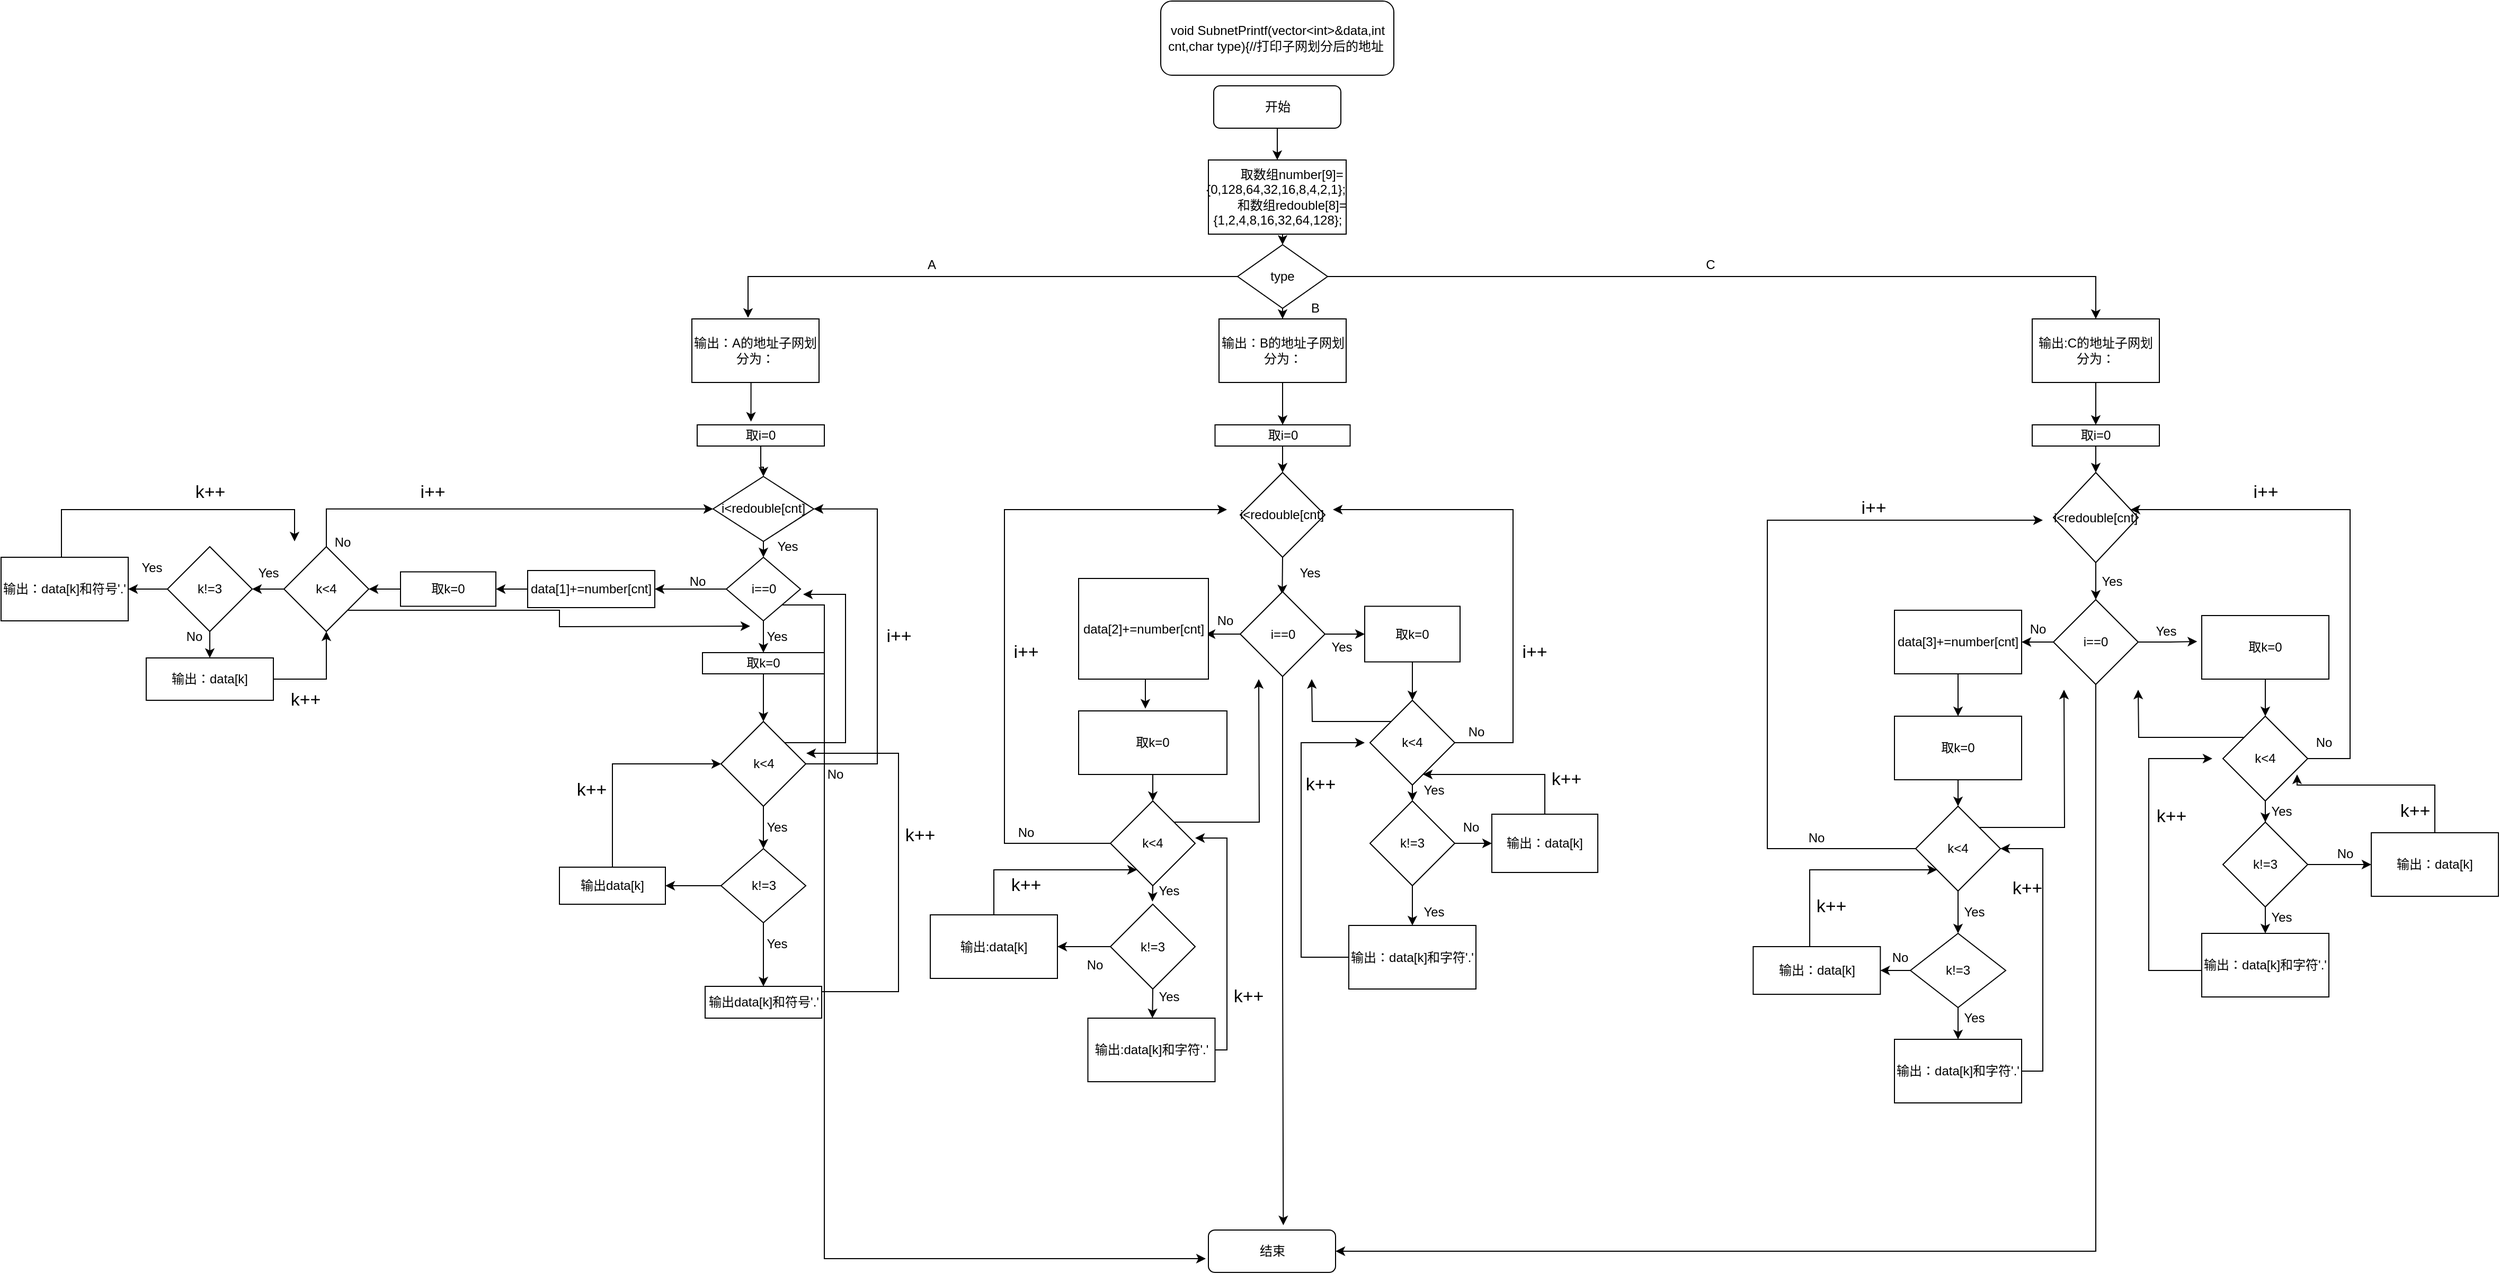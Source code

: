 <mxfile version="12.6.5" type="device"><diagram id="C5RBs43oDa-KdzZeNtuy" name="Page-1"><mxGraphModel dx="3387" dy="1480" grid="1" gridSize="10" guides="1" tooltips="1" connect="1" arrows="1" fold="1" page="1" pageScale="1" pageWidth="827" pageHeight="1169" math="0" shadow="0"><root><mxCell id="WIyWlLk6GJQsqaUBKTNV-0"/><mxCell id="WIyWlLk6GJQsqaUBKTNV-1" parent="WIyWlLk6GJQsqaUBKTNV-0"/><mxCell id="0ZbNwFwRrrxyOlRnNTcG-1" style="edgeStyle=orthogonalEdgeStyle;rounded=0;orthogonalLoop=1;jettySize=auto;html=1;exitX=0.5;exitY=1;exitDx=0;exitDy=0;" edge="1" parent="WIyWlLk6GJQsqaUBKTNV-1" source="WIyWlLk6GJQsqaUBKTNV-3" target="0ZbNwFwRrrxyOlRnNTcG-2"><mxGeometry relative="1" as="geometry"><mxPoint x="220" y="140" as="targetPoint"/></mxGeometry></mxCell><mxCell id="WIyWlLk6GJQsqaUBKTNV-3" value="开始" style="rounded=1;whiteSpace=wrap;html=1;fontSize=12;glass=0;strokeWidth=1;shadow=0;" parent="WIyWlLk6GJQsqaUBKTNV-1" vertex="1"><mxGeometry x="317.5" y="80" width="120" height="40" as="geometry"/></mxCell><mxCell id="WIyWlLk6GJQsqaUBKTNV-11" value="结束" style="rounded=1;whiteSpace=wrap;html=1;fontSize=12;glass=0;strokeWidth=1;shadow=0;" parent="WIyWlLk6GJQsqaUBKTNV-1" vertex="1"><mxGeometry x="312.5" y="1160" width="120" height="40" as="geometry"/></mxCell><mxCell id="0ZbNwFwRrrxyOlRnNTcG-0" value="void SubnetPrintf(vector&amp;lt;int&amp;gt;&amp;amp;data,int cnt,char type){//打印子网划分后的地址&amp;nbsp;" style="rounded=1;whiteSpace=wrap;html=1;" vertex="1" parent="WIyWlLk6GJQsqaUBKTNV-1"><mxGeometry x="267.5" width="220" height="70" as="geometry"/></mxCell><mxCell id="0ZbNwFwRrrxyOlRnNTcG-69" style="edgeStyle=orthogonalEdgeStyle;rounded=0;orthogonalLoop=1;jettySize=auto;html=1;exitX=0.5;exitY=1;exitDx=0;exitDy=0;entryX=0.5;entryY=0;entryDx=0;entryDy=0;fontSize=12;" edge="1" parent="WIyWlLk6GJQsqaUBKTNV-1" source="0ZbNwFwRrrxyOlRnNTcG-2" target="0ZbNwFwRrrxyOlRnNTcG-4"><mxGeometry relative="1" as="geometry"/></mxCell><mxCell id="0ZbNwFwRrrxyOlRnNTcG-2" value="&lt;div&gt;&lt;span style=&quot;white-space: pre&quot;&gt;&#9;&lt;/span&gt;取数组number[9]={0,128,64,32,16,8,4,2,1};&amp;nbsp;&lt;/div&gt;&lt;div&gt;&lt;span style=&quot;white-space: pre&quot;&gt;&#9;&lt;/span&gt;和数组redouble[8]={1,2,4,8,16,32,64,128};&lt;/div&gt;" style="rounded=0;whiteSpace=wrap;html=1;" vertex="1" parent="WIyWlLk6GJQsqaUBKTNV-1"><mxGeometry x="312.5" y="150" width="130" height="70" as="geometry"/></mxCell><mxCell id="0ZbNwFwRrrxyOlRnNTcG-5" style="edgeStyle=orthogonalEdgeStyle;rounded=0;orthogonalLoop=1;jettySize=auto;html=1;" edge="1" parent="WIyWlLk6GJQsqaUBKTNV-1" source="0ZbNwFwRrrxyOlRnNTcG-4"><mxGeometry relative="1" as="geometry"><mxPoint x="-122" y="299" as="targetPoint"/><Array as="points"><mxPoint x="-122" y="260"/></Array></mxGeometry></mxCell><mxCell id="0ZbNwFwRrrxyOlRnNTcG-8" style="edgeStyle=orthogonalEdgeStyle;rounded=0;orthogonalLoop=1;jettySize=auto;html=1;exitX=0.5;exitY=1;exitDx=0;exitDy=0;" edge="1" parent="WIyWlLk6GJQsqaUBKTNV-1" source="0ZbNwFwRrrxyOlRnNTcG-4" target="0ZbNwFwRrrxyOlRnNTcG-9"><mxGeometry relative="1" as="geometry"><mxPoint x="225" y="310" as="targetPoint"/></mxGeometry></mxCell><mxCell id="0ZbNwFwRrrxyOlRnNTcG-10" style="edgeStyle=orthogonalEdgeStyle;rounded=0;orthogonalLoop=1;jettySize=auto;html=1;exitX=1;exitY=0.5;exitDx=0;exitDy=0;" edge="1" parent="WIyWlLk6GJQsqaUBKTNV-1" source="0ZbNwFwRrrxyOlRnNTcG-4" target="0ZbNwFwRrrxyOlRnNTcG-11"><mxGeometry relative="1" as="geometry"><mxPoint x="600" y="260" as="targetPoint"/></mxGeometry></mxCell><mxCell id="0ZbNwFwRrrxyOlRnNTcG-4" value="type" style="rhombus;whiteSpace=wrap;html=1;" vertex="1" parent="WIyWlLk6GJQsqaUBKTNV-1"><mxGeometry x="340" y="230" width="85" height="60" as="geometry"/></mxCell><mxCell id="0ZbNwFwRrrxyOlRnNTcG-64" style="edgeStyle=orthogonalEdgeStyle;rounded=0;orthogonalLoop=1;jettySize=auto;html=1;exitX=0.5;exitY=1;exitDx=0;exitDy=0;entryX=0.423;entryY=-0.153;entryDx=0;entryDy=0;entryPerimeter=0;fontSize=12;" edge="1" parent="WIyWlLk6GJQsqaUBKTNV-1" source="0ZbNwFwRrrxyOlRnNTcG-6" target="0ZbNwFwRrrxyOlRnNTcG-13"><mxGeometry relative="1" as="geometry"/></mxCell><mxCell id="0ZbNwFwRrrxyOlRnNTcG-6" value="输出：A的地址子网划分为：" style="rounded=0;whiteSpace=wrap;html=1;" vertex="1" parent="WIyWlLk6GJQsqaUBKTNV-1"><mxGeometry x="-175" y="300" width="120" height="60" as="geometry"/></mxCell><mxCell id="0ZbNwFwRrrxyOlRnNTcG-7" value="A" style="text;html=1;align=center;verticalAlign=middle;resizable=0;points=[];autosize=1;" vertex="1" parent="WIyWlLk6GJQsqaUBKTNV-1"><mxGeometry x="41" y="239" width="20" height="20" as="geometry"/></mxCell><mxCell id="0ZbNwFwRrrxyOlRnNTcG-72" style="edgeStyle=orthogonalEdgeStyle;rounded=0;orthogonalLoop=1;jettySize=auto;html=1;exitX=0.5;exitY=1;exitDx=0;exitDy=0;fontSize=12;" edge="1" parent="WIyWlLk6GJQsqaUBKTNV-1" source="0ZbNwFwRrrxyOlRnNTcG-9" target="0ZbNwFwRrrxyOlRnNTcG-73"><mxGeometry relative="1" as="geometry"><mxPoint x="382.176" y="390" as="targetPoint"/></mxGeometry></mxCell><mxCell id="0ZbNwFwRrrxyOlRnNTcG-9" value="输出：B的地址子网划分为：" style="rounded=0;whiteSpace=wrap;html=1;" vertex="1" parent="WIyWlLk6GJQsqaUBKTNV-1"><mxGeometry x="322.5" y="300" width="120" height="60" as="geometry"/></mxCell><mxCell id="0ZbNwFwRrrxyOlRnNTcG-131" style="edgeStyle=orthogonalEdgeStyle;rounded=0;orthogonalLoop=1;jettySize=auto;html=1;exitX=0.5;exitY=1;exitDx=0;exitDy=0;fontSize=12;" edge="1" parent="WIyWlLk6GJQsqaUBKTNV-1" source="0ZbNwFwRrrxyOlRnNTcG-11" target="0ZbNwFwRrrxyOlRnNTcG-132"><mxGeometry relative="1" as="geometry"><mxPoint x="1149.667" y="400" as="targetPoint"/></mxGeometry></mxCell><mxCell id="0ZbNwFwRrrxyOlRnNTcG-11" value="输出:C的地址子网划分为：" style="rounded=0;whiteSpace=wrap;html=1;" vertex="1" parent="WIyWlLk6GJQsqaUBKTNV-1"><mxGeometry x="1090" y="300" width="120" height="60" as="geometry"/></mxCell><mxCell id="0ZbNwFwRrrxyOlRnNTcG-14" style="edgeStyle=orthogonalEdgeStyle;rounded=0;orthogonalLoop=1;jettySize=auto;html=1;exitX=0.5;exitY=1;exitDx=0;exitDy=0;" edge="1" parent="WIyWlLk6GJQsqaUBKTNV-1" source="0ZbNwFwRrrxyOlRnNTcG-13" target="0ZbNwFwRrrxyOlRnNTcG-15"><mxGeometry relative="1" as="geometry"><mxPoint x="-60" y="440" as="targetPoint"/></mxGeometry></mxCell><mxCell id="0ZbNwFwRrrxyOlRnNTcG-13" value="取i=0" style="rounded=0;whiteSpace=wrap;html=1;" vertex="1" parent="WIyWlLk6GJQsqaUBKTNV-1"><mxGeometry x="-170" y="400" width="120" height="20" as="geometry"/></mxCell><mxCell id="0ZbNwFwRrrxyOlRnNTcG-61" style="edgeStyle=orthogonalEdgeStyle;rounded=0;orthogonalLoop=1;jettySize=auto;html=1;exitX=0.5;exitY=1;exitDx=0;exitDy=0;entryX=0.5;entryY=0;entryDx=0;entryDy=0;fontSize=12;" edge="1" parent="WIyWlLk6GJQsqaUBKTNV-1" source="0ZbNwFwRrrxyOlRnNTcG-15" target="0ZbNwFwRrrxyOlRnNTcG-17"><mxGeometry relative="1" as="geometry"/></mxCell><mxCell id="0ZbNwFwRrrxyOlRnNTcG-15" value="i&amp;lt;redouble[cnt]" style="rhombus;whiteSpace=wrap;html=1;" vertex="1" parent="WIyWlLk6GJQsqaUBKTNV-1"><mxGeometry x="-155" y="448.75" width="95" height="61.25" as="geometry"/></mxCell><mxCell id="0ZbNwFwRrrxyOlRnNTcG-18" style="edgeStyle=orthogonalEdgeStyle;rounded=0;orthogonalLoop=1;jettySize=auto;html=1;" edge="1" parent="WIyWlLk6GJQsqaUBKTNV-1" source="0ZbNwFwRrrxyOlRnNTcG-17" target="0ZbNwFwRrrxyOlRnNTcG-19"><mxGeometry relative="1" as="geometry"><mxPoint x="-55" y="620" as="targetPoint"/></mxGeometry></mxCell><mxCell id="0ZbNwFwRrrxyOlRnNTcG-43" style="edgeStyle=orthogonalEdgeStyle;rounded=0;orthogonalLoop=1;jettySize=auto;html=1;exitX=0;exitY=0.5;exitDx=0;exitDy=0;entryX=1;entryY=0.5;entryDx=0;entryDy=0;fontSize=12;" edge="1" parent="WIyWlLk6GJQsqaUBKTNV-1" source="0ZbNwFwRrrxyOlRnNTcG-17" target="0ZbNwFwRrrxyOlRnNTcG-41"><mxGeometry relative="1" as="geometry"/></mxCell><mxCell id="0ZbNwFwRrrxyOlRnNTcG-227" style="edgeStyle=orthogonalEdgeStyle;rounded=0;orthogonalLoop=1;jettySize=auto;html=1;exitX=1;exitY=1;exitDx=0;exitDy=0;fontSize=17;" edge="1" parent="WIyWlLk6GJQsqaUBKTNV-1" source="0ZbNwFwRrrxyOlRnNTcG-17"><mxGeometry relative="1" as="geometry"><mxPoint x="310" y="1187" as="targetPoint"/><Array as="points"><mxPoint x="-50" y="570"/></Array></mxGeometry></mxCell><mxCell id="0ZbNwFwRrrxyOlRnNTcG-17" value="i==0" style="rhombus;whiteSpace=wrap;html=1;" vertex="1" parent="WIyWlLk6GJQsqaUBKTNV-1"><mxGeometry x="-142.5" y="525" width="70" height="60" as="geometry"/></mxCell><mxCell id="0ZbNwFwRrrxyOlRnNTcG-22" style="edgeStyle=orthogonalEdgeStyle;rounded=0;orthogonalLoop=1;jettySize=auto;html=1;entryX=0.5;entryY=0;entryDx=0;entryDy=0;" edge="1" parent="WIyWlLk6GJQsqaUBKTNV-1" source="0ZbNwFwRrrxyOlRnNTcG-19" target="0ZbNwFwRrrxyOlRnNTcG-21"><mxGeometry relative="1" as="geometry"/></mxCell><mxCell id="0ZbNwFwRrrxyOlRnNTcG-19" value="取k=0" style="rounded=0;whiteSpace=wrap;html=1;" vertex="1" parent="WIyWlLk6GJQsqaUBKTNV-1"><mxGeometry x="-165" y="615" width="115" height="20" as="geometry"/></mxCell><mxCell id="0ZbNwFwRrrxyOlRnNTcG-23" style="edgeStyle=orthogonalEdgeStyle;rounded=0;orthogonalLoop=1;jettySize=auto;html=1;exitX=0.5;exitY=1;exitDx=0;exitDy=0;" edge="1" parent="WIyWlLk6GJQsqaUBKTNV-1" source="0ZbNwFwRrrxyOlRnNTcG-21" target="0ZbNwFwRrrxyOlRnNTcG-24"><mxGeometry relative="1" as="geometry"><mxPoint x="-60" y="740" as="targetPoint"/></mxGeometry></mxCell><mxCell id="0ZbNwFwRrrxyOlRnNTcG-62" style="edgeStyle=orthogonalEdgeStyle;rounded=0;orthogonalLoop=1;jettySize=auto;html=1;exitX=0;exitY=1;exitDx=0;exitDy=0;fontSize=12;" edge="1" parent="WIyWlLk6GJQsqaUBKTNV-1" source="0ZbNwFwRrrxyOlRnNTcG-21"><mxGeometry relative="1" as="geometry"><mxPoint x="-100" y="730" as="targetPoint"/></mxGeometry></mxCell><mxCell id="0ZbNwFwRrrxyOlRnNTcG-119" style="edgeStyle=orthogonalEdgeStyle;rounded=0;orthogonalLoop=1;jettySize=auto;html=1;fontSize=12;entryX=1;entryY=0.5;entryDx=0;entryDy=0;" edge="1" parent="WIyWlLk6GJQsqaUBKTNV-1" source="0ZbNwFwRrrxyOlRnNTcG-21" target="0ZbNwFwRrrxyOlRnNTcG-15"><mxGeometry relative="1" as="geometry"><mxPoint y="480" as="targetPoint"/><Array as="points"><mxPoint y="720"/><mxPoint y="479"/></Array></mxGeometry></mxCell><mxCell id="0ZbNwFwRrrxyOlRnNTcG-222" style="edgeStyle=orthogonalEdgeStyle;rounded=0;orthogonalLoop=1;jettySize=auto;html=1;exitX=1;exitY=0;exitDx=0;exitDy=0;fontSize=17;" edge="1" parent="WIyWlLk6GJQsqaUBKTNV-1" source="0ZbNwFwRrrxyOlRnNTcG-21"><mxGeometry relative="1" as="geometry"><mxPoint x="-70" y="560" as="targetPoint"/><Array as="points"><mxPoint x="-30" y="700"/><mxPoint x="-30" y="560"/></Array></mxGeometry></mxCell><mxCell id="0ZbNwFwRrrxyOlRnNTcG-21" value="k&amp;lt;4" style="rhombus;whiteSpace=wrap;html=1;" vertex="1" parent="WIyWlLk6GJQsqaUBKTNV-1"><mxGeometry x="-147.5" y="680" width="80" height="80" as="geometry"/></mxCell><mxCell id="0ZbNwFwRrrxyOlRnNTcG-25" style="edgeStyle=orthogonalEdgeStyle;rounded=0;orthogonalLoop=1;jettySize=auto;html=1;" edge="1" parent="WIyWlLk6GJQsqaUBKTNV-1" source="0ZbNwFwRrrxyOlRnNTcG-24" target="0ZbNwFwRrrxyOlRnNTcG-26"><mxGeometry relative="1" as="geometry"><mxPoint x="-60" y="830" as="targetPoint"/></mxGeometry></mxCell><mxCell id="0ZbNwFwRrrxyOlRnNTcG-27" style="edgeStyle=orthogonalEdgeStyle;rounded=0;orthogonalLoop=1;jettySize=auto;html=1;" edge="1" parent="WIyWlLk6GJQsqaUBKTNV-1" source="0ZbNwFwRrrxyOlRnNTcG-24" target="0ZbNwFwRrrxyOlRnNTcG-28"><mxGeometry relative="1" as="geometry"><mxPoint x="-150" y="765" as="targetPoint"/></mxGeometry></mxCell><mxCell id="0ZbNwFwRrrxyOlRnNTcG-24" value="k!=3" style="rhombus;whiteSpace=wrap;html=1;" vertex="1" parent="WIyWlLk6GJQsqaUBKTNV-1"><mxGeometry x="-147.5" y="800" width="80" height="70" as="geometry"/></mxCell><mxCell id="0ZbNwFwRrrxyOlRnNTcG-29" style="edgeStyle=orthogonalEdgeStyle;rounded=0;orthogonalLoop=1;jettySize=auto;html=1;exitX=1;exitY=0.5;exitDx=0;exitDy=0;" edge="1" parent="WIyWlLk6GJQsqaUBKTNV-1" source="0ZbNwFwRrrxyOlRnNTcG-26"><mxGeometry relative="1" as="geometry"><mxPoint x="-67" y="710" as="targetPoint"/><Array as="points"><mxPoint x="-52" y="935"/><mxPoint x="20" y="935"/><mxPoint x="20" y="710"/><mxPoint x="-67" y="710"/></Array></mxGeometry></mxCell><mxCell id="0ZbNwFwRrrxyOlRnNTcG-63" style="edgeStyle=orthogonalEdgeStyle;rounded=0;orthogonalLoop=1;jettySize=auto;html=1;exitX=0.5;exitY=1;exitDx=0;exitDy=0;fontSize=12;" edge="1" parent="WIyWlLk6GJQsqaUBKTNV-1" source="0ZbNwFwRrrxyOlRnNTcG-26"><mxGeometry relative="1" as="geometry"><mxPoint x="-102.529" y="940" as="targetPoint"/></mxGeometry></mxCell><mxCell id="0ZbNwFwRrrxyOlRnNTcG-26" value="输出data[k]和符号'.'" style="rounded=0;whiteSpace=wrap;html=1;" vertex="1" parent="WIyWlLk6GJQsqaUBKTNV-1"><mxGeometry x="-162.5" y="930" width="110" height="30" as="geometry"/></mxCell><mxCell id="0ZbNwFwRrrxyOlRnNTcG-31" style="edgeStyle=orthogonalEdgeStyle;rounded=0;orthogonalLoop=1;jettySize=auto;html=1;exitX=0.5;exitY=0;exitDx=0;exitDy=0;fontSize=17;entryX=0;entryY=0.5;entryDx=0;entryDy=0;" edge="1" parent="WIyWlLk6GJQsqaUBKTNV-1" source="0ZbNwFwRrrxyOlRnNTcG-28" target="0ZbNwFwRrrxyOlRnNTcG-21"><mxGeometry relative="1" as="geometry"><mxPoint x="-180" y="680" as="targetPoint"/></mxGeometry></mxCell><mxCell id="0ZbNwFwRrrxyOlRnNTcG-28" value="输出data[k]" style="rounded=0;whiteSpace=wrap;html=1;" vertex="1" parent="WIyWlLk6GJQsqaUBKTNV-1"><mxGeometry x="-300" y="817.5" width="100" height="35" as="geometry"/></mxCell><mxCell id="0ZbNwFwRrrxyOlRnNTcG-30" value="k++" style="text;html=1;align=center;verticalAlign=bottom;resizable=0;points=[];autosize=1;fontSize=17;" vertex="1" parent="WIyWlLk6GJQsqaUBKTNV-1"><mxGeometry x="20" y="770" width="40" height="30" as="geometry"/></mxCell><mxCell id="0ZbNwFwRrrxyOlRnNTcG-33" value="k++" style="text;html=1;align=center;verticalAlign=middle;resizable=0;points=[];autosize=1;fontSize=17;" vertex="1" parent="WIyWlLk6GJQsqaUBKTNV-1"><mxGeometry x="-290" y="730" width="40" height="30" as="geometry"/></mxCell><mxCell id="0ZbNwFwRrrxyOlRnNTcG-35" value="Yes&lt;br style=&quot;font-size: 12px;&quot;&gt;" style="text;html=1;align=center;verticalAlign=middle;resizable=0;points=[];autosize=1;fontSize=12;" vertex="1" parent="WIyWlLk6GJQsqaUBKTNV-1"><mxGeometry x="-110" y="880" width="30" height="20" as="geometry"/></mxCell><mxCell id="0ZbNwFwRrrxyOlRnNTcG-39" value="Yes" style="text;html=1;align=center;verticalAlign=middle;resizable=0;points=[];autosize=1;fontSize=12;" vertex="1" parent="WIyWlLk6GJQsqaUBKTNV-1"><mxGeometry x="-110" y="770" width="30" height="20" as="geometry"/></mxCell><mxCell id="0ZbNwFwRrrxyOlRnNTcG-44" style="edgeStyle=orthogonalEdgeStyle;rounded=0;orthogonalLoop=1;jettySize=auto;html=1;fontSize=12;" edge="1" parent="WIyWlLk6GJQsqaUBKTNV-1" source="0ZbNwFwRrrxyOlRnNTcG-41" target="0ZbNwFwRrrxyOlRnNTcG-45"><mxGeometry relative="1" as="geometry"><mxPoint x="-280" y="555" as="targetPoint"/></mxGeometry></mxCell><mxCell id="0ZbNwFwRrrxyOlRnNTcG-41" value="data[1]+=number[cnt]" style="rounded=0;whiteSpace=wrap;html=1;fontSize=12;" vertex="1" parent="WIyWlLk6GJQsqaUBKTNV-1"><mxGeometry x="-330" y="537.5" width="120" height="35" as="geometry"/></mxCell><mxCell id="0ZbNwFwRrrxyOlRnNTcG-60" value="" style="edgeStyle=orthogonalEdgeStyle;rounded=0;orthogonalLoop=1;jettySize=auto;html=1;fontSize=12;" edge="1" parent="WIyWlLk6GJQsqaUBKTNV-1" source="0ZbNwFwRrrxyOlRnNTcG-45" target="0ZbNwFwRrrxyOlRnNTcG-47"><mxGeometry relative="1" as="geometry"/></mxCell><mxCell id="0ZbNwFwRrrxyOlRnNTcG-45" value="取k=0" style="rounded=0;whiteSpace=wrap;html=1;" vertex="1" parent="WIyWlLk6GJQsqaUBKTNV-1"><mxGeometry x="-450" y="538.75" width="90" height="32.5" as="geometry"/></mxCell><mxCell id="0ZbNwFwRrrxyOlRnNTcG-48" style="edgeStyle=orthogonalEdgeStyle;rounded=0;orthogonalLoop=1;jettySize=auto;html=1;fontSize=12;" edge="1" parent="WIyWlLk6GJQsqaUBKTNV-1" source="0ZbNwFwRrrxyOlRnNTcG-47" target="0ZbNwFwRrrxyOlRnNTcG-49"><mxGeometry relative="1" as="geometry"><mxPoint x="-530" y="555" as="targetPoint"/></mxGeometry></mxCell><mxCell id="0ZbNwFwRrrxyOlRnNTcG-122" style="edgeStyle=orthogonalEdgeStyle;rounded=0;orthogonalLoop=1;jettySize=auto;html=1;exitX=0.5;exitY=0;exitDx=0;exitDy=0;fontSize=17;entryX=0;entryY=0.5;entryDx=0;entryDy=0;" edge="1" parent="WIyWlLk6GJQsqaUBKTNV-1" source="0ZbNwFwRrrxyOlRnNTcG-47" target="0ZbNwFwRrrxyOlRnNTcG-15"><mxGeometry relative="1" as="geometry"><mxPoint x="-520" y="480" as="targetPoint"/><Array as="points"><mxPoint x="-520" y="479"/></Array></mxGeometry></mxCell><mxCell id="0ZbNwFwRrrxyOlRnNTcG-221" style="edgeStyle=orthogonalEdgeStyle;rounded=0;orthogonalLoop=1;jettySize=auto;html=1;exitX=1;exitY=1;exitDx=0;exitDy=0;fontSize=17;" edge="1" parent="WIyWlLk6GJQsqaUBKTNV-1" source="0ZbNwFwRrrxyOlRnNTcG-47"><mxGeometry relative="1" as="geometry"><mxPoint x="-120" y="590" as="targetPoint"/></mxGeometry></mxCell><mxCell id="0ZbNwFwRrrxyOlRnNTcG-47" value="k&amp;lt;4" style="rhombus;whiteSpace=wrap;html=1;fontSize=12;" vertex="1" parent="WIyWlLk6GJQsqaUBKTNV-1"><mxGeometry x="-560" y="515" width="80" height="80" as="geometry"/></mxCell><mxCell id="0ZbNwFwRrrxyOlRnNTcG-55" style="edgeStyle=orthogonalEdgeStyle;rounded=0;orthogonalLoop=1;jettySize=auto;html=1;exitX=0.5;exitY=1;exitDx=0;exitDy=0;entryX=0.5;entryY=0;entryDx=0;entryDy=0;fontSize=12;" edge="1" parent="WIyWlLk6GJQsqaUBKTNV-1" source="0ZbNwFwRrrxyOlRnNTcG-49" target="0ZbNwFwRrrxyOlRnNTcG-53"><mxGeometry relative="1" as="geometry"/></mxCell><mxCell id="0ZbNwFwRrrxyOlRnNTcG-59" value="" style="edgeStyle=orthogonalEdgeStyle;rounded=0;orthogonalLoop=1;jettySize=auto;html=1;fontSize=12;" edge="1" parent="WIyWlLk6GJQsqaUBKTNV-1" source="0ZbNwFwRrrxyOlRnNTcG-49" target="0ZbNwFwRrrxyOlRnNTcG-51"><mxGeometry relative="1" as="geometry"/></mxCell><mxCell id="0ZbNwFwRrrxyOlRnNTcG-49" value="k!=3" style="rhombus;whiteSpace=wrap;html=1;" vertex="1" parent="WIyWlLk6GJQsqaUBKTNV-1"><mxGeometry x="-670" y="515" width="80" height="80" as="geometry"/></mxCell><mxCell id="0ZbNwFwRrrxyOlRnNTcG-192" style="edgeStyle=orthogonalEdgeStyle;rounded=0;orthogonalLoop=1;jettySize=auto;html=1;fontSize=17;" edge="1" parent="WIyWlLk6GJQsqaUBKTNV-1" source="0ZbNwFwRrrxyOlRnNTcG-51"><mxGeometry relative="1" as="geometry"><mxPoint x="-550" y="510" as="targetPoint"/><Array as="points"><mxPoint x="-770" y="480"/></Array></mxGeometry></mxCell><mxCell id="0ZbNwFwRrrxyOlRnNTcG-51" value="输出：data[k]和符号'.'" style="rounded=0;whiteSpace=wrap;html=1;fontSize=12;" vertex="1" parent="WIyWlLk6GJQsqaUBKTNV-1"><mxGeometry x="-827" y="525" width="120" height="60" as="geometry"/></mxCell><mxCell id="0ZbNwFwRrrxyOlRnNTcG-52" value="Yes" style="text;html=1;align=center;verticalAlign=middle;resizable=0;points=[];autosize=1;fontSize=12;" vertex="1" parent="WIyWlLk6GJQsqaUBKTNV-1"><mxGeometry x="-700" y="525" width="30" height="20" as="geometry"/></mxCell><mxCell id="0ZbNwFwRrrxyOlRnNTcG-194" style="edgeStyle=orthogonalEdgeStyle;rounded=0;orthogonalLoop=1;jettySize=auto;html=1;entryX=0.5;entryY=1;entryDx=0;entryDy=0;fontSize=17;" edge="1" parent="WIyWlLk6GJQsqaUBKTNV-1" source="0ZbNwFwRrrxyOlRnNTcG-53" target="0ZbNwFwRrrxyOlRnNTcG-47"><mxGeometry relative="1" as="geometry"/></mxCell><mxCell id="0ZbNwFwRrrxyOlRnNTcG-53" value="输出：data[k]" style="rounded=0;whiteSpace=wrap;html=1;fontSize=12;" vertex="1" parent="WIyWlLk6GJQsqaUBKTNV-1"><mxGeometry x="-690" y="620" width="120" height="40" as="geometry"/></mxCell><mxCell id="0ZbNwFwRrrxyOlRnNTcG-56" value="No" style="text;html=1;align=center;verticalAlign=middle;resizable=0;points=[];autosize=1;fontSize=12;" vertex="1" parent="WIyWlLk6GJQsqaUBKTNV-1"><mxGeometry x="-660" y="590" width="30" height="20" as="geometry"/></mxCell><mxCell id="0ZbNwFwRrrxyOlRnNTcG-65" value="Yes" style="text;html=1;align=center;verticalAlign=middle;resizable=0;points=[];autosize=1;fontSize=12;" vertex="1" parent="WIyWlLk6GJQsqaUBKTNV-1"><mxGeometry x="-100" y="505" width="30" height="20" as="geometry"/></mxCell><mxCell id="0ZbNwFwRrrxyOlRnNTcG-66" value="Yes" style="text;html=1;align=center;verticalAlign=middle;resizable=0;points=[];autosize=1;fontSize=12;" vertex="1" parent="WIyWlLk6GJQsqaUBKTNV-1"><mxGeometry x="-110" y="590" width="30" height="20" as="geometry"/></mxCell><mxCell id="0ZbNwFwRrrxyOlRnNTcG-67" value="No" style="text;html=1;align=center;verticalAlign=middle;resizable=0;points=[];autosize=1;fontSize=12;" vertex="1" parent="WIyWlLk6GJQsqaUBKTNV-1"><mxGeometry x="-185" y="537.5" width="30" height="20" as="geometry"/></mxCell><mxCell id="0ZbNwFwRrrxyOlRnNTcG-71" value="Yes" style="text;html=1;align=center;verticalAlign=middle;resizable=0;points=[];autosize=1;fontSize=12;" vertex="1" parent="WIyWlLk6GJQsqaUBKTNV-1"><mxGeometry x="-590" y="530" width="30" height="20" as="geometry"/></mxCell><mxCell id="0ZbNwFwRrrxyOlRnNTcG-74" style="edgeStyle=orthogonalEdgeStyle;rounded=0;orthogonalLoop=1;jettySize=auto;html=1;exitX=0.5;exitY=1;exitDx=0;exitDy=0;fontSize=12;" edge="1" parent="WIyWlLk6GJQsqaUBKTNV-1" source="0ZbNwFwRrrxyOlRnNTcG-73" target="0ZbNwFwRrrxyOlRnNTcG-75"><mxGeometry relative="1" as="geometry"><mxPoint x="382.176" y="450" as="targetPoint"/></mxGeometry></mxCell><mxCell id="0ZbNwFwRrrxyOlRnNTcG-73" value="取i=0" style="rounded=0;whiteSpace=wrap;html=1;" vertex="1" parent="WIyWlLk6GJQsqaUBKTNV-1"><mxGeometry x="318.75" y="400" width="127.5" height="20" as="geometry"/></mxCell><mxCell id="0ZbNwFwRrrxyOlRnNTcG-76" style="edgeStyle=orthogonalEdgeStyle;rounded=0;orthogonalLoop=1;jettySize=auto;html=1;exitX=0.5;exitY=1;exitDx=0;exitDy=0;fontSize=12;" edge="1" parent="WIyWlLk6GJQsqaUBKTNV-1" source="0ZbNwFwRrrxyOlRnNTcG-75"><mxGeometry relative="1" as="geometry"><mxPoint x="382.176" y="560" as="targetPoint"/></mxGeometry></mxCell><mxCell id="0ZbNwFwRrrxyOlRnNTcG-75" value="i&amp;lt;redouble[cnt]" style="rhombus;whiteSpace=wrap;html=1;" vertex="1" parent="WIyWlLk6GJQsqaUBKTNV-1"><mxGeometry x="342.496" y="445" width="80" height="80" as="geometry"/></mxCell><mxCell id="0ZbNwFwRrrxyOlRnNTcG-81" style="edgeStyle=orthogonalEdgeStyle;rounded=0;orthogonalLoop=1;jettySize=auto;html=1;exitX=0;exitY=0.5;exitDx=0;exitDy=0;fontSize=12;" edge="1" parent="WIyWlLk6GJQsqaUBKTNV-1" source="0ZbNwFwRrrxyOlRnNTcG-77"><mxGeometry relative="1" as="geometry"><mxPoint x="310" y="597.833" as="targetPoint"/></mxGeometry></mxCell><mxCell id="0ZbNwFwRrrxyOlRnNTcG-90" style="edgeStyle=orthogonalEdgeStyle;rounded=0;orthogonalLoop=1;jettySize=auto;html=1;exitX=1;exitY=0.5;exitDx=0;exitDy=0;fontSize=12;" edge="1" parent="WIyWlLk6GJQsqaUBKTNV-1" source="0ZbNwFwRrrxyOlRnNTcG-77" target="0ZbNwFwRrrxyOlRnNTcG-91"><mxGeometry relative="1" as="geometry"><mxPoint x="460" y="597.833" as="targetPoint"/></mxGeometry></mxCell><mxCell id="0ZbNwFwRrrxyOlRnNTcG-230" style="edgeStyle=orthogonalEdgeStyle;rounded=0;orthogonalLoop=1;jettySize=auto;html=1;entryX=0.589;entryY=-0.114;entryDx=0;entryDy=0;entryPerimeter=0;fontSize=17;" edge="1" parent="WIyWlLk6GJQsqaUBKTNV-1" source="0ZbNwFwRrrxyOlRnNTcG-77" target="WIyWlLk6GJQsqaUBKTNV-11"><mxGeometry relative="1" as="geometry"><Array as="points"><mxPoint x="383" y="899"/><mxPoint x="383" y="1155"/></Array></mxGeometry></mxCell><mxCell id="0ZbNwFwRrrxyOlRnNTcG-77" value="i==0" style="rhombus;whiteSpace=wrap;html=1;fontSize=12;" vertex="1" parent="WIyWlLk6GJQsqaUBKTNV-1"><mxGeometry x="342.5" y="557.5" width="80" height="80" as="geometry"/></mxCell><mxCell id="0ZbNwFwRrrxyOlRnNTcG-85" style="edgeStyle=orthogonalEdgeStyle;rounded=0;orthogonalLoop=1;jettySize=auto;html=1;exitX=0.5;exitY=1;exitDx=0;exitDy=0;entryX=0.45;entryY=-0.036;entryDx=0;entryDy=0;entryPerimeter=0;fontSize=12;" edge="1" parent="WIyWlLk6GJQsqaUBKTNV-1" source="0ZbNwFwRrrxyOlRnNTcG-82" target="0ZbNwFwRrrxyOlRnNTcG-84"><mxGeometry relative="1" as="geometry"/></mxCell><mxCell id="0ZbNwFwRrrxyOlRnNTcG-82" value="data[2]+=number[cnt]" style="rounded=0;whiteSpace=wrap;html=1;fontSize=12;" vertex="1" parent="WIyWlLk6GJQsqaUBKTNV-1"><mxGeometry x="190" y="545" width="122.5" height="95" as="geometry"/></mxCell><mxCell id="0ZbNwFwRrrxyOlRnNTcG-86" style="edgeStyle=orthogonalEdgeStyle;rounded=0;orthogonalLoop=1;jettySize=auto;html=1;exitX=0.5;exitY=1;exitDx=0;exitDy=0;fontSize=12;" edge="1" parent="WIyWlLk6GJQsqaUBKTNV-1" source="0ZbNwFwRrrxyOlRnNTcG-84" target="0ZbNwFwRrrxyOlRnNTcG-87"><mxGeometry relative="1" as="geometry"><mxPoint x="259.667" y="750" as="targetPoint"/></mxGeometry></mxCell><mxCell id="0ZbNwFwRrrxyOlRnNTcG-84" value="取k=0" style="rounded=0;whiteSpace=wrap;html=1;fontSize=12;" vertex="1" parent="WIyWlLk6GJQsqaUBKTNV-1"><mxGeometry x="190" y="670" width="140" height="60" as="geometry"/></mxCell><mxCell id="0ZbNwFwRrrxyOlRnNTcG-89" style="edgeStyle=orthogonalEdgeStyle;rounded=0;orthogonalLoop=1;jettySize=auto;html=1;exitX=0.5;exitY=1;exitDx=0;exitDy=0;fontSize=12;" edge="1" parent="WIyWlLk6GJQsqaUBKTNV-1" source="0ZbNwFwRrrxyOlRnNTcG-87"><mxGeometry relative="1" as="geometry"><mxPoint x="259.667" y="850" as="targetPoint"/></mxGeometry></mxCell><mxCell id="0ZbNwFwRrrxyOlRnNTcG-127" style="edgeStyle=orthogonalEdgeStyle;rounded=0;orthogonalLoop=1;jettySize=auto;html=1;exitX=0;exitY=0.5;exitDx=0;exitDy=0;fontSize=17;" edge="1" parent="WIyWlLk6GJQsqaUBKTNV-1" source="0ZbNwFwRrrxyOlRnNTcG-87"><mxGeometry relative="1" as="geometry"><mxPoint x="330" y="480" as="targetPoint"/><Array as="points"><mxPoint x="120" y="795"/></Array></mxGeometry></mxCell><mxCell id="0ZbNwFwRrrxyOlRnNTcG-223" style="edgeStyle=orthogonalEdgeStyle;rounded=0;orthogonalLoop=1;jettySize=auto;html=1;exitX=1;exitY=0;exitDx=0;exitDy=0;fontSize=17;" edge="1" parent="WIyWlLk6GJQsqaUBKTNV-1" source="0ZbNwFwRrrxyOlRnNTcG-87"><mxGeometry relative="1" as="geometry"><mxPoint x="360" y="640" as="targetPoint"/></mxGeometry></mxCell><mxCell id="0ZbNwFwRrrxyOlRnNTcG-87" value="k&amp;lt;4" style="rhombus;whiteSpace=wrap;html=1;" vertex="1" parent="WIyWlLk6GJQsqaUBKTNV-1"><mxGeometry x="219.997" y="755" width="80" height="80" as="geometry"/></mxCell><mxCell id="0ZbNwFwRrrxyOlRnNTcG-111" style="edgeStyle=orthogonalEdgeStyle;rounded=0;orthogonalLoop=1;jettySize=auto;html=1;exitX=0.5;exitY=1;exitDx=0;exitDy=0;fontSize=12;" edge="1" parent="WIyWlLk6GJQsqaUBKTNV-1" source="0ZbNwFwRrrxyOlRnNTcG-88"><mxGeometry relative="1" as="geometry"><mxPoint x="259.667" y="960" as="targetPoint"/></mxGeometry></mxCell><mxCell id="0ZbNwFwRrrxyOlRnNTcG-117" style="edgeStyle=orthogonalEdgeStyle;rounded=0;orthogonalLoop=1;jettySize=auto;html=1;exitX=0;exitY=0.5;exitDx=0;exitDy=0;entryX=1;entryY=0.5;entryDx=0;entryDy=0;fontSize=12;" edge="1" parent="WIyWlLk6GJQsqaUBKTNV-1" source="0ZbNwFwRrrxyOlRnNTcG-88" target="0ZbNwFwRrrxyOlRnNTcG-116"><mxGeometry relative="1" as="geometry"/></mxCell><mxCell id="0ZbNwFwRrrxyOlRnNTcG-88" value="k!=3" style="rhombus;whiteSpace=wrap;html=1;fontSize=12;" vertex="1" parent="WIyWlLk6GJQsqaUBKTNV-1"><mxGeometry x="220" y="852.5" width="80" height="80" as="geometry"/></mxCell><mxCell id="0ZbNwFwRrrxyOlRnNTcG-93" style="edgeStyle=orthogonalEdgeStyle;rounded=0;orthogonalLoop=1;jettySize=auto;html=1;fontSize=12;" edge="1" parent="WIyWlLk6GJQsqaUBKTNV-1" source="0ZbNwFwRrrxyOlRnNTcG-91"><mxGeometry relative="1" as="geometry"><mxPoint x="505" y="660" as="targetPoint"/></mxGeometry></mxCell><mxCell id="0ZbNwFwRrrxyOlRnNTcG-91" value="取k=0" style="rounded=0;whiteSpace=wrap;html=1;" vertex="1" parent="WIyWlLk6GJQsqaUBKTNV-1"><mxGeometry x="460" y="571.25" width="90" height="52.5" as="geometry"/></mxCell><mxCell id="0ZbNwFwRrrxyOlRnNTcG-96" style="edgeStyle=orthogonalEdgeStyle;rounded=0;orthogonalLoop=1;jettySize=auto;html=1;exitX=0.5;exitY=1;exitDx=0;exitDy=0;entryX=0.5;entryY=0;entryDx=0;entryDy=0;fontSize=12;" edge="1" parent="WIyWlLk6GJQsqaUBKTNV-1" source="0ZbNwFwRrrxyOlRnNTcG-92" target="0ZbNwFwRrrxyOlRnNTcG-95"><mxGeometry relative="1" as="geometry"/></mxCell><mxCell id="0ZbNwFwRrrxyOlRnNTcG-125" style="edgeStyle=orthogonalEdgeStyle;rounded=0;orthogonalLoop=1;jettySize=auto;html=1;exitX=1;exitY=0.5;exitDx=0;exitDy=0;fontSize=17;" edge="1" parent="WIyWlLk6GJQsqaUBKTNV-1" source="0ZbNwFwRrrxyOlRnNTcG-92"><mxGeometry relative="1" as="geometry"><mxPoint x="430" y="480" as="targetPoint"/><Array as="points"><mxPoint x="600" y="700"/></Array></mxGeometry></mxCell><mxCell id="0ZbNwFwRrrxyOlRnNTcG-224" style="edgeStyle=orthogonalEdgeStyle;rounded=0;orthogonalLoop=1;jettySize=auto;html=1;exitX=0;exitY=0;exitDx=0;exitDy=0;fontSize=17;" edge="1" parent="WIyWlLk6GJQsqaUBKTNV-1" source="0ZbNwFwRrrxyOlRnNTcG-92"><mxGeometry relative="1" as="geometry"><mxPoint x="410" y="640" as="targetPoint"/></mxGeometry></mxCell><mxCell id="0ZbNwFwRrrxyOlRnNTcG-92" value="k&amp;lt;4" style="rhombus;whiteSpace=wrap;html=1;fontSize=12;" vertex="1" parent="WIyWlLk6GJQsqaUBKTNV-1"><mxGeometry x="465" y="660" width="80" height="80" as="geometry"/></mxCell><mxCell id="0ZbNwFwRrrxyOlRnNTcG-97" style="edgeStyle=orthogonalEdgeStyle;rounded=0;orthogonalLoop=1;jettySize=auto;html=1;exitX=0.5;exitY=1;exitDx=0;exitDy=0;fontSize=12;" edge="1" parent="WIyWlLk6GJQsqaUBKTNV-1" source="0ZbNwFwRrrxyOlRnNTcG-95" target="0ZbNwFwRrrxyOlRnNTcG-98"><mxGeometry relative="1" as="geometry"><mxPoint x="504.667" y="860" as="targetPoint"/></mxGeometry></mxCell><mxCell id="0ZbNwFwRrrxyOlRnNTcG-99" style="edgeStyle=orthogonalEdgeStyle;rounded=0;orthogonalLoop=1;jettySize=auto;html=1;exitX=1;exitY=0.5;exitDx=0;exitDy=0;fontSize=12;" edge="1" parent="WIyWlLk6GJQsqaUBKTNV-1" source="0ZbNwFwRrrxyOlRnNTcG-95" target="0ZbNwFwRrrxyOlRnNTcG-100"><mxGeometry relative="1" as="geometry"><mxPoint x="570" y="795.333" as="targetPoint"/></mxGeometry></mxCell><mxCell id="0ZbNwFwRrrxyOlRnNTcG-95" value="k!=3" style="rhombus;whiteSpace=wrap;html=1;fontSize=12;" vertex="1" parent="WIyWlLk6GJQsqaUBKTNV-1"><mxGeometry x="465" y="755" width="80" height="80" as="geometry"/></mxCell><mxCell id="0ZbNwFwRrrxyOlRnNTcG-182" style="edgeStyle=orthogonalEdgeStyle;rounded=0;orthogonalLoop=1;jettySize=auto;html=1;exitX=0;exitY=0.5;exitDx=0;exitDy=0;fontSize=17;" edge="1" parent="WIyWlLk6GJQsqaUBKTNV-1" source="0ZbNwFwRrrxyOlRnNTcG-98"><mxGeometry relative="1" as="geometry"><mxPoint x="460" y="700" as="targetPoint"/><Array as="points"><mxPoint x="400" y="903"/></Array></mxGeometry></mxCell><mxCell id="0ZbNwFwRrrxyOlRnNTcG-98" value="输出：data[k]和字符'.'" style="rounded=0;whiteSpace=wrap;html=1;" vertex="1" parent="WIyWlLk6GJQsqaUBKTNV-1"><mxGeometry x="444.997" y="872.5" width="120" height="60" as="geometry"/></mxCell><mxCell id="0ZbNwFwRrrxyOlRnNTcG-180" style="edgeStyle=orthogonalEdgeStyle;rounded=0;orthogonalLoop=1;jettySize=auto;html=1;exitX=0.5;exitY=0;exitDx=0;exitDy=0;fontSize=17;" edge="1" parent="WIyWlLk6GJQsqaUBKTNV-1" source="0ZbNwFwRrrxyOlRnNTcG-100" target="0ZbNwFwRrrxyOlRnNTcG-92"><mxGeometry relative="1" as="geometry"><mxPoint x="629.667" y="730" as="targetPoint"/><Array as="points"><mxPoint x="630" y="730"/></Array></mxGeometry></mxCell><mxCell id="0ZbNwFwRrrxyOlRnNTcG-100" value="输出：data[k]" style="rounded=0;whiteSpace=wrap;html=1;" vertex="1" parent="WIyWlLk6GJQsqaUBKTNV-1"><mxGeometry x="580" y="767.5" width="100" height="55" as="geometry"/></mxCell><mxCell id="0ZbNwFwRrrxyOlRnNTcG-101" value="B" style="text;html=1;align=center;verticalAlign=middle;resizable=0;points=[];autosize=1;fontSize=12;" vertex="1" parent="WIyWlLk6GJQsqaUBKTNV-1"><mxGeometry x="402.5" y="280" width="20" height="20" as="geometry"/></mxCell><mxCell id="0ZbNwFwRrrxyOlRnNTcG-102" value="C" style="text;html=1;align=center;verticalAlign=middle;resizable=0;points=[];autosize=1;fontSize=12;" vertex="1" parent="WIyWlLk6GJQsqaUBKTNV-1"><mxGeometry x="776" y="239" width="20" height="20" as="geometry"/></mxCell><mxCell id="0ZbNwFwRrrxyOlRnNTcG-103" value="Yes" style="text;html=1;align=center;verticalAlign=middle;resizable=0;points=[];autosize=1;fontSize=12;" vertex="1" parent="WIyWlLk6GJQsqaUBKTNV-1"><mxGeometry x="392.5" y="530" width="30" height="20" as="geometry"/></mxCell><mxCell id="0ZbNwFwRrrxyOlRnNTcG-104" value="Yes&lt;br&gt;" style="text;html=1;align=center;verticalAlign=middle;resizable=0;points=[];autosize=1;fontSize=12;" vertex="1" parent="WIyWlLk6GJQsqaUBKTNV-1"><mxGeometry x="422.5" y="600" width="30" height="20" as="geometry"/></mxCell><mxCell id="0ZbNwFwRrrxyOlRnNTcG-105" value="No" style="text;html=1;align=center;verticalAlign=middle;resizable=0;points=[];autosize=1;fontSize=12;" vertex="1" parent="WIyWlLk6GJQsqaUBKTNV-1"><mxGeometry x="312.5" y="574.5" width="30" height="20" as="geometry"/></mxCell><mxCell id="0ZbNwFwRrrxyOlRnNTcG-106" value="Yes" style="text;html=1;align=center;verticalAlign=middle;resizable=0;points=[];autosize=1;fontSize=12;" vertex="1" parent="WIyWlLk6GJQsqaUBKTNV-1"><mxGeometry x="510" y="735" width="30" height="20" as="geometry"/></mxCell><mxCell id="0ZbNwFwRrrxyOlRnNTcG-107" value="Yes" style="text;html=1;align=center;verticalAlign=middle;resizable=0;points=[];autosize=1;fontSize=12;" vertex="1" parent="WIyWlLk6GJQsqaUBKTNV-1"><mxGeometry x="510" y="850" width="30" height="20" as="geometry"/></mxCell><mxCell id="0ZbNwFwRrrxyOlRnNTcG-108" value="No" style="text;html=1;align=center;verticalAlign=middle;resizable=0;points=[];autosize=1;fontSize=12;" vertex="1" parent="WIyWlLk6GJQsqaUBKTNV-1"><mxGeometry x="545" y="770" width="30" height="20" as="geometry"/></mxCell><mxCell id="0ZbNwFwRrrxyOlRnNTcG-110" value="Yes" style="text;html=1;align=center;verticalAlign=middle;resizable=0;points=[];autosize=1;fontSize=12;" vertex="1" parent="WIyWlLk6GJQsqaUBKTNV-1"><mxGeometry x="260" y="830" width="30" height="20" as="geometry"/></mxCell><mxCell id="0ZbNwFwRrrxyOlRnNTcG-112" value="Yes" style="text;html=1;align=center;verticalAlign=middle;resizable=0;points=[];autosize=1;fontSize=12;" vertex="1" parent="WIyWlLk6GJQsqaUBKTNV-1"><mxGeometry x="260" y="930" width="30" height="20" as="geometry"/></mxCell><mxCell id="0ZbNwFwRrrxyOlRnNTcG-198" style="edgeStyle=orthogonalEdgeStyle;rounded=0;orthogonalLoop=1;jettySize=auto;html=1;exitX=1;exitY=0.5;exitDx=0;exitDy=0;fontSize=17;" edge="1" parent="WIyWlLk6GJQsqaUBKTNV-1" source="0ZbNwFwRrrxyOlRnNTcG-113"><mxGeometry relative="1" as="geometry"><mxPoint x="300" y="790" as="targetPoint"/><Array as="points"><mxPoint x="330" y="990"/><mxPoint x="330" y="790"/></Array></mxGeometry></mxCell><mxCell id="0ZbNwFwRrrxyOlRnNTcG-113" value="输出:data[k]和字符'.'" style="rounded=0;whiteSpace=wrap;html=1;fontSize=12;" vertex="1" parent="WIyWlLk6GJQsqaUBKTNV-1"><mxGeometry x="198.75" y="960" width="120" height="60" as="geometry"/></mxCell><mxCell id="0ZbNwFwRrrxyOlRnNTcG-196" style="edgeStyle=orthogonalEdgeStyle;rounded=0;orthogonalLoop=1;jettySize=auto;html=1;fontSize=17;" edge="1" parent="WIyWlLk6GJQsqaUBKTNV-1" source="0ZbNwFwRrrxyOlRnNTcG-116" target="0ZbNwFwRrrxyOlRnNTcG-87"><mxGeometry relative="1" as="geometry"><mxPoint x="110" y="810" as="targetPoint"/><Array as="points"><mxPoint x="110" y="820"/></Array></mxGeometry></mxCell><mxCell id="0ZbNwFwRrrxyOlRnNTcG-116" value="输出:data[k]" style="rounded=0;whiteSpace=wrap;html=1;fontSize=12;" vertex="1" parent="WIyWlLk6GJQsqaUBKTNV-1"><mxGeometry x="50" y="862.5" width="120" height="60" as="geometry"/></mxCell><mxCell id="0ZbNwFwRrrxyOlRnNTcG-118" value="No" style="text;html=1;align=center;verticalAlign=middle;resizable=0;points=[];autosize=1;fontSize=12;" vertex="1" parent="WIyWlLk6GJQsqaUBKTNV-1"><mxGeometry x="190" y="900" width="30" height="20" as="geometry"/></mxCell><mxCell id="0ZbNwFwRrrxyOlRnNTcG-120" value="No" style="text;html=1;align=center;verticalAlign=middle;resizable=0;points=[];autosize=1;fontSize=12;" vertex="1" parent="WIyWlLk6GJQsqaUBKTNV-1"><mxGeometry x="-55" y="720" width="30" height="20" as="geometry"/></mxCell><mxCell id="0ZbNwFwRrrxyOlRnNTcG-121" value="i++" style="text;html=1;align=center;verticalAlign=middle;resizable=0;points=[];autosize=1;fontSize=17;" vertex="1" parent="WIyWlLk6GJQsqaUBKTNV-1"><mxGeometry x="-0.33" y="585" width="40" height="30" as="geometry"/></mxCell><mxCell id="0ZbNwFwRrrxyOlRnNTcG-123" value="i++" style="text;html=1;align=center;verticalAlign=middle;resizable=0;points=[];autosize=1;fontSize=17;" vertex="1" parent="WIyWlLk6GJQsqaUBKTNV-1"><mxGeometry x="-440" y="448.75" width="40" height="30" as="geometry"/></mxCell><mxCell id="0ZbNwFwRrrxyOlRnNTcG-124" value="&lt;span style=&quot;font-size: 12px&quot;&gt;No&lt;/span&gt;" style="text;html=1;align=center;verticalAlign=middle;resizable=0;points=[];autosize=1;fontSize=17;" vertex="1" parent="WIyWlLk6GJQsqaUBKTNV-1"><mxGeometry x="-520" y="495" width="30" height="30" as="geometry"/></mxCell><mxCell id="0ZbNwFwRrrxyOlRnNTcG-126" value="i++" style="text;html=1;align=center;verticalAlign=middle;resizable=0;points=[];autosize=1;fontSize=17;" vertex="1" parent="WIyWlLk6GJQsqaUBKTNV-1"><mxGeometry x="600" y="600" width="40" height="30" as="geometry"/></mxCell><mxCell id="0ZbNwFwRrrxyOlRnNTcG-128" value="i++" style="text;html=1;align=center;verticalAlign=middle;resizable=0;points=[];autosize=1;fontSize=17;" vertex="1" parent="WIyWlLk6GJQsqaUBKTNV-1"><mxGeometry x="120" y="600" width="40" height="30" as="geometry"/></mxCell><mxCell id="0ZbNwFwRrrxyOlRnNTcG-129" value="No" style="text;html=1;align=center;verticalAlign=middle;resizable=0;points=[];autosize=1;fontSize=12;" vertex="1" parent="WIyWlLk6GJQsqaUBKTNV-1"><mxGeometry x="125" y="775" width="30" height="20" as="geometry"/></mxCell><mxCell id="0ZbNwFwRrrxyOlRnNTcG-130" value="No" style="text;html=1;align=center;verticalAlign=middle;resizable=0;points=[];autosize=1;fontSize=12;" vertex="1" parent="WIyWlLk6GJQsqaUBKTNV-1"><mxGeometry x="550" y="680" width="30" height="20" as="geometry"/></mxCell><mxCell id="0ZbNwFwRrrxyOlRnNTcG-133" style="edgeStyle=orthogonalEdgeStyle;rounded=0;orthogonalLoop=1;jettySize=auto;html=1;exitX=0.5;exitY=1;exitDx=0;exitDy=0;fontSize=12;" edge="1" parent="WIyWlLk6GJQsqaUBKTNV-1" source="0ZbNwFwRrrxyOlRnNTcG-132" target="0ZbNwFwRrrxyOlRnNTcG-134"><mxGeometry relative="1" as="geometry"><mxPoint x="1149.667" y="460" as="targetPoint"/></mxGeometry></mxCell><mxCell id="0ZbNwFwRrrxyOlRnNTcG-132" value="取i=0" style="rounded=0;whiteSpace=wrap;html=1;" vertex="1" parent="WIyWlLk6GJQsqaUBKTNV-1"><mxGeometry x="1090" y="400" width="120" height="20" as="geometry"/></mxCell><mxCell id="0ZbNwFwRrrxyOlRnNTcG-139" style="edgeStyle=orthogonalEdgeStyle;rounded=0;orthogonalLoop=1;jettySize=auto;html=1;exitX=0.5;exitY=1;exitDx=0;exitDy=0;entryX=0.5;entryY=0;entryDx=0;entryDy=0;fontSize=12;" edge="1" parent="WIyWlLk6GJQsqaUBKTNV-1" source="0ZbNwFwRrrxyOlRnNTcG-134" target="0ZbNwFwRrrxyOlRnNTcG-137"><mxGeometry relative="1" as="geometry"/></mxCell><mxCell id="0ZbNwFwRrrxyOlRnNTcG-134" value="i&amp;lt;redouble[cnt]" style="rhombus;whiteSpace=wrap;html=1;" vertex="1" parent="WIyWlLk6GJQsqaUBKTNV-1"><mxGeometry x="1110" y="445" width="80" height="85" as="geometry"/></mxCell><mxCell id="0ZbNwFwRrrxyOlRnNTcG-150" style="edgeStyle=orthogonalEdgeStyle;rounded=0;orthogonalLoop=1;jettySize=auto;html=1;exitX=1;exitY=0.5;exitDx=0;exitDy=0;entryX=-0.036;entryY=0.408;entryDx=0;entryDy=0;entryPerimeter=0;fontSize=12;" edge="1" parent="WIyWlLk6GJQsqaUBKTNV-1" source="0ZbNwFwRrrxyOlRnNTcG-137" target="0ZbNwFwRrrxyOlRnNTcG-149"><mxGeometry relative="1" as="geometry"/></mxCell><mxCell id="0ZbNwFwRrrxyOlRnNTcG-152" style="edgeStyle=orthogonalEdgeStyle;rounded=0;orthogonalLoop=1;jettySize=auto;html=1;exitX=0;exitY=0.5;exitDx=0;exitDy=0;fontSize=12;" edge="1" parent="WIyWlLk6GJQsqaUBKTNV-1" source="0ZbNwFwRrrxyOlRnNTcG-137" target="0ZbNwFwRrrxyOlRnNTcG-153"><mxGeometry relative="1" as="geometry"><mxPoint x="1080" y="605.333" as="targetPoint"/></mxGeometry></mxCell><mxCell id="0ZbNwFwRrrxyOlRnNTcG-231" style="edgeStyle=orthogonalEdgeStyle;rounded=0;orthogonalLoop=1;jettySize=auto;html=1;exitX=0.5;exitY=1;exitDx=0;exitDy=0;fontSize=17;entryX=1;entryY=0.5;entryDx=0;entryDy=0;" edge="1" parent="WIyWlLk6GJQsqaUBKTNV-1" source="0ZbNwFwRrrxyOlRnNTcG-137" target="WIyWlLk6GJQsqaUBKTNV-11"><mxGeometry relative="1" as="geometry"><mxPoint x="1150" y="1192.286" as="targetPoint"/><Array as="points"><mxPoint x="1150" y="1180"/></Array></mxGeometry></mxCell><mxCell id="0ZbNwFwRrrxyOlRnNTcG-137" value="i==0" style="rhombus;whiteSpace=wrap;html=1;fontSize=12;" vertex="1" parent="WIyWlLk6GJQsqaUBKTNV-1"><mxGeometry x="1110" y="565" width="80" height="80" as="geometry"/></mxCell><mxCell id="0ZbNwFwRrrxyOlRnNTcG-142" style="edgeStyle=orthogonalEdgeStyle;rounded=0;orthogonalLoop=1;jettySize=auto;html=1;fontSize=12;" edge="1" parent="WIyWlLk6GJQsqaUBKTNV-1" source="0ZbNwFwRrrxyOlRnNTcG-141" target="0ZbNwFwRrrxyOlRnNTcG-143"><mxGeometry relative="1" as="geometry"><mxPoint x="1140" y="770" as="targetPoint"/></mxGeometry></mxCell><mxCell id="0ZbNwFwRrrxyOlRnNTcG-177" style="edgeStyle=orthogonalEdgeStyle;rounded=0;orthogonalLoop=1;jettySize=auto;html=1;exitX=1;exitY=0.5;exitDx=0;exitDy=0;fontSize=12;" edge="1" parent="WIyWlLk6GJQsqaUBKTNV-1" source="0ZbNwFwRrrxyOlRnNTcG-141" target="0ZbNwFwRrrxyOlRnNTcG-134"><mxGeometry relative="1" as="geometry"><mxPoint x="1400" y="480" as="targetPoint"/><Array as="points"><mxPoint x="1390" y="715"/><mxPoint x="1390" y="480"/></Array></mxGeometry></mxCell><mxCell id="0ZbNwFwRrrxyOlRnNTcG-226" style="edgeStyle=orthogonalEdgeStyle;rounded=0;orthogonalLoop=1;jettySize=auto;html=1;exitX=0;exitY=0;exitDx=0;exitDy=0;fontSize=17;" edge="1" parent="WIyWlLk6GJQsqaUBKTNV-1" source="0ZbNwFwRrrxyOlRnNTcG-141"><mxGeometry relative="1" as="geometry"><mxPoint x="1190" y="650" as="targetPoint"/></mxGeometry></mxCell><mxCell id="0ZbNwFwRrrxyOlRnNTcG-141" value="k&amp;lt;4" style="rhombus;whiteSpace=wrap;html=1;" vertex="1" parent="WIyWlLk6GJQsqaUBKTNV-1"><mxGeometry x="1270" y="675" width="80" height="80" as="geometry"/></mxCell><mxCell id="0ZbNwFwRrrxyOlRnNTcG-144" style="edgeStyle=orthogonalEdgeStyle;rounded=0;orthogonalLoop=1;jettySize=auto;html=1;fontSize=12;" edge="1" parent="WIyWlLk6GJQsqaUBKTNV-1" source="0ZbNwFwRrrxyOlRnNTcG-143" target="0ZbNwFwRrrxyOlRnNTcG-145"><mxGeometry relative="1" as="geometry"><mxPoint x="1140" y="870" as="targetPoint"/></mxGeometry></mxCell><mxCell id="0ZbNwFwRrrxyOlRnNTcG-146" style="edgeStyle=orthogonalEdgeStyle;rounded=0;orthogonalLoop=1;jettySize=auto;html=1;exitX=1;exitY=0.5;exitDx=0;exitDy=0;fontSize=12;" edge="1" parent="WIyWlLk6GJQsqaUBKTNV-1" source="0ZbNwFwRrrxyOlRnNTcG-143" target="0ZbNwFwRrrxyOlRnNTcG-147"><mxGeometry relative="1" as="geometry"><mxPoint x="1240" y="800.333" as="targetPoint"/></mxGeometry></mxCell><mxCell id="0ZbNwFwRrrxyOlRnNTcG-143" value="k!=3" style="rhombus;whiteSpace=wrap;html=1;" vertex="1" parent="WIyWlLk6GJQsqaUBKTNV-1"><mxGeometry x="1270" y="775" width="80" height="80" as="geometry"/></mxCell><mxCell id="0ZbNwFwRrrxyOlRnNTcG-204" style="edgeStyle=orthogonalEdgeStyle;rounded=0;orthogonalLoop=1;jettySize=auto;html=1;fontSize=17;" edge="1" parent="WIyWlLk6GJQsqaUBKTNV-1"><mxGeometry relative="1" as="geometry"><mxPoint x="1260" y="715" as="targetPoint"/><mxPoint x="1250" y="915" as="sourcePoint"/><Array as="points"><mxPoint x="1200" y="915"/></Array></mxGeometry></mxCell><mxCell id="0ZbNwFwRrrxyOlRnNTcG-145" value="输出：data[k]和字符'.'" style="rounded=0;whiteSpace=wrap;html=1;" vertex="1" parent="WIyWlLk6GJQsqaUBKTNV-1"><mxGeometry x="1250" y="880" width="120" height="60" as="geometry"/></mxCell><mxCell id="0ZbNwFwRrrxyOlRnNTcG-208" style="edgeStyle=orthogonalEdgeStyle;rounded=0;orthogonalLoop=1;jettySize=auto;html=1;fontSize=17;entryX=0.875;entryY=0.688;entryDx=0;entryDy=0;entryPerimeter=0;" edge="1" parent="WIyWlLk6GJQsqaUBKTNV-1" source="0ZbNwFwRrrxyOlRnNTcG-147" target="0ZbNwFwRrrxyOlRnNTcG-141"><mxGeometry relative="1" as="geometry"><mxPoint x="1470" y="740" as="targetPoint"/><Array as="points"><mxPoint x="1470" y="740"/><mxPoint x="1340" y="740"/></Array></mxGeometry></mxCell><mxCell id="0ZbNwFwRrrxyOlRnNTcG-147" value="输出：data[k]" style="rounded=0;whiteSpace=wrap;html=1;" vertex="1" parent="WIyWlLk6GJQsqaUBKTNV-1"><mxGeometry x="1410" y="785.003" width="120" height="60" as="geometry"/></mxCell><mxCell id="0ZbNwFwRrrxyOlRnNTcG-151" value="" style="edgeStyle=orthogonalEdgeStyle;rounded=0;orthogonalLoop=1;jettySize=auto;html=1;fontSize=12;" edge="1" parent="WIyWlLk6GJQsqaUBKTNV-1" source="0ZbNwFwRrrxyOlRnNTcG-149" target="0ZbNwFwRrrxyOlRnNTcG-141"><mxGeometry relative="1" as="geometry"/></mxCell><mxCell id="0ZbNwFwRrrxyOlRnNTcG-149" value="取k=0" style="rounded=0;whiteSpace=wrap;html=1;fontSize=12;" vertex="1" parent="WIyWlLk6GJQsqaUBKTNV-1"><mxGeometry x="1250" y="580" width="120" height="60" as="geometry"/></mxCell><mxCell id="0ZbNwFwRrrxyOlRnNTcG-155" value="" style="edgeStyle=orthogonalEdgeStyle;rounded=0;orthogonalLoop=1;jettySize=auto;html=1;fontSize=12;" edge="1" parent="WIyWlLk6GJQsqaUBKTNV-1" source="0ZbNwFwRrrxyOlRnNTcG-153" target="0ZbNwFwRrrxyOlRnNTcG-154"><mxGeometry relative="1" as="geometry"/></mxCell><mxCell id="0ZbNwFwRrrxyOlRnNTcG-153" value="data[3]+=number[cnt]" style="rounded=0;whiteSpace=wrap;html=1;" vertex="1" parent="WIyWlLk6GJQsqaUBKTNV-1"><mxGeometry x="960" y="575.003" width="120" height="60" as="geometry"/></mxCell><mxCell id="0ZbNwFwRrrxyOlRnNTcG-156" style="edgeStyle=orthogonalEdgeStyle;rounded=0;orthogonalLoop=1;jettySize=auto;html=1;fontSize=12;" edge="1" parent="WIyWlLk6GJQsqaUBKTNV-1" source="0ZbNwFwRrrxyOlRnNTcG-154"><mxGeometry relative="1" as="geometry"><mxPoint x="1020" y="760" as="targetPoint"/></mxGeometry></mxCell><mxCell id="0ZbNwFwRrrxyOlRnNTcG-154" value="取k=0" style="rounded=0;whiteSpace=wrap;html=1;fontSize=12;" vertex="1" parent="WIyWlLk6GJQsqaUBKTNV-1"><mxGeometry x="960" y="675" width="120" height="60" as="geometry"/></mxCell><mxCell id="0ZbNwFwRrrxyOlRnNTcG-158" style="edgeStyle=orthogonalEdgeStyle;rounded=0;orthogonalLoop=1;jettySize=auto;html=1;fontSize=12;" edge="1" parent="WIyWlLk6GJQsqaUBKTNV-1" source="0ZbNwFwRrrxyOlRnNTcG-157" target="0ZbNwFwRrrxyOlRnNTcG-159"><mxGeometry relative="1" as="geometry"><mxPoint x="1020" y="880" as="targetPoint"/></mxGeometry></mxCell><mxCell id="0ZbNwFwRrrxyOlRnNTcG-173" style="edgeStyle=orthogonalEdgeStyle;rounded=0;orthogonalLoop=1;jettySize=auto;html=1;exitX=0;exitY=0.5;exitDx=0;exitDy=0;fontSize=12;" edge="1" parent="WIyWlLk6GJQsqaUBKTNV-1" source="0ZbNwFwRrrxyOlRnNTcG-157"><mxGeometry relative="1" as="geometry"><mxPoint x="1100" y="490" as="targetPoint"/><Array as="points"><mxPoint x="840" y="800"/></Array></mxGeometry></mxCell><mxCell id="0ZbNwFwRrrxyOlRnNTcG-225" style="edgeStyle=orthogonalEdgeStyle;rounded=0;orthogonalLoop=1;jettySize=auto;html=1;exitX=1;exitY=0;exitDx=0;exitDy=0;fontSize=17;" edge="1" parent="WIyWlLk6GJQsqaUBKTNV-1" source="0ZbNwFwRrrxyOlRnNTcG-157"><mxGeometry relative="1" as="geometry"><mxPoint x="1120" y="650" as="targetPoint"/></mxGeometry></mxCell><mxCell id="0ZbNwFwRrrxyOlRnNTcG-157" value="k&amp;lt;4" style="rhombus;whiteSpace=wrap;html=1;fontSize=12;" vertex="1" parent="WIyWlLk6GJQsqaUBKTNV-1"><mxGeometry x="980" y="760" width="80" height="80" as="geometry"/></mxCell><mxCell id="0ZbNwFwRrrxyOlRnNTcG-160" style="edgeStyle=orthogonalEdgeStyle;rounded=0;orthogonalLoop=1;jettySize=auto;html=1;fontSize=12;" edge="1" parent="WIyWlLk6GJQsqaUBKTNV-1" source="0ZbNwFwRrrxyOlRnNTcG-159" target="0ZbNwFwRrrxyOlRnNTcG-161"><mxGeometry relative="1" as="geometry"><mxPoint x="940" y="915" as="targetPoint"/></mxGeometry></mxCell><mxCell id="0ZbNwFwRrrxyOlRnNTcG-162" style="edgeStyle=orthogonalEdgeStyle;rounded=0;orthogonalLoop=1;jettySize=auto;html=1;fontSize=12;" edge="1" parent="WIyWlLk6GJQsqaUBKTNV-1" source="0ZbNwFwRrrxyOlRnNTcG-159" target="0ZbNwFwRrrxyOlRnNTcG-163"><mxGeometry relative="1" as="geometry"><mxPoint x="1020" y="970" as="targetPoint"/></mxGeometry></mxCell><mxCell id="0ZbNwFwRrrxyOlRnNTcG-159" value="k!=3" style="rhombus;whiteSpace=wrap;html=1;" vertex="1" parent="WIyWlLk6GJQsqaUBKTNV-1"><mxGeometry x="975" y="880" width="90" height="70" as="geometry"/></mxCell><mxCell id="0ZbNwFwRrrxyOlRnNTcG-200" style="edgeStyle=orthogonalEdgeStyle;rounded=0;orthogonalLoop=1;jettySize=auto;html=1;fontSize=17;" edge="1" parent="WIyWlLk6GJQsqaUBKTNV-1" source="0ZbNwFwRrrxyOlRnNTcG-161" target="0ZbNwFwRrrxyOlRnNTcG-157"><mxGeometry relative="1" as="geometry"><mxPoint x="886.67" y="820" as="targetPoint"/><Array as="points"><mxPoint x="880" y="820"/></Array></mxGeometry></mxCell><mxCell id="0ZbNwFwRrrxyOlRnNTcG-161" value="输出：data[k]" style="rounded=0;whiteSpace=wrap;html=1;" vertex="1" parent="WIyWlLk6GJQsqaUBKTNV-1"><mxGeometry x="826.67" y="892.5" width="120" height="45" as="geometry"/></mxCell><mxCell id="0ZbNwFwRrrxyOlRnNTcG-202" style="edgeStyle=orthogonalEdgeStyle;rounded=0;orthogonalLoop=1;jettySize=auto;html=1;fontSize=17;entryX=1;entryY=0.5;entryDx=0;entryDy=0;" edge="1" parent="WIyWlLk6GJQsqaUBKTNV-1" source="0ZbNwFwRrrxyOlRnNTcG-163" target="0ZbNwFwRrrxyOlRnNTcG-157"><mxGeometry relative="1" as="geometry"><mxPoint x="1110" y="800" as="targetPoint"/><Array as="points"><mxPoint x="1100" y="1010"/><mxPoint x="1100" y="800"/></Array></mxGeometry></mxCell><mxCell id="0ZbNwFwRrrxyOlRnNTcG-163" value="输出：data[k]和字符'.'" style="rounded=0;whiteSpace=wrap;html=1;" vertex="1" parent="WIyWlLk6GJQsqaUBKTNV-1"><mxGeometry x="960" y="980" width="120" height="60" as="geometry"/></mxCell><mxCell id="0ZbNwFwRrrxyOlRnNTcG-164" value="Yes" style="text;html=1;align=center;verticalAlign=middle;resizable=0;points=[];autosize=1;fontSize=12;" vertex="1" parent="WIyWlLk6GJQsqaUBKTNV-1"><mxGeometry x="1150" y="537.5" width="30" height="20" as="geometry"/></mxCell><mxCell id="0ZbNwFwRrrxyOlRnNTcG-165" value="Yes" style="text;html=1;align=center;verticalAlign=middle;resizable=0;points=[];autosize=1;fontSize=12;" vertex="1" parent="WIyWlLk6GJQsqaUBKTNV-1"><mxGeometry x="1201" y="585" width="30" height="20" as="geometry"/></mxCell><mxCell id="0ZbNwFwRrrxyOlRnNTcG-166" value="No" style="text;html=1;align=center;verticalAlign=middle;resizable=0;points=[];autosize=1;fontSize=12;" vertex="1" parent="WIyWlLk6GJQsqaUBKTNV-1"><mxGeometry x="1080" y="582.5" width="30" height="20" as="geometry"/></mxCell><mxCell id="0ZbNwFwRrrxyOlRnNTcG-167" value="Yes" style="text;html=1;align=center;verticalAlign=middle;resizable=0;points=[];autosize=1;fontSize=12;" vertex="1" parent="WIyWlLk6GJQsqaUBKTNV-1"><mxGeometry x="1310" y="755" width="30" height="20" as="geometry"/></mxCell><mxCell id="0ZbNwFwRrrxyOlRnNTcG-168" value="Yes" style="text;html=1;align=center;verticalAlign=middle;resizable=0;points=[];autosize=1;fontSize=12;" vertex="1" parent="WIyWlLk6GJQsqaUBKTNV-1"><mxGeometry x="1310" y="855" width="30" height="20" as="geometry"/></mxCell><mxCell id="0ZbNwFwRrrxyOlRnNTcG-169" value="No" style="text;html=1;align=center;verticalAlign=middle;resizable=0;points=[];autosize=1;fontSize=12;" vertex="1" parent="WIyWlLk6GJQsqaUBKTNV-1"><mxGeometry x="1370" y="795" width="30" height="20" as="geometry"/></mxCell><mxCell id="0ZbNwFwRrrxyOlRnNTcG-170" value="Yes" style="text;html=1;align=center;verticalAlign=middle;resizable=0;points=[];autosize=1;fontSize=12;" vertex="1" parent="WIyWlLk6GJQsqaUBKTNV-1"><mxGeometry x="1020" y="850" width="30" height="20" as="geometry"/></mxCell><mxCell id="0ZbNwFwRrrxyOlRnNTcG-171" value="No" style="text;html=1;align=center;verticalAlign=middle;resizable=0;points=[];autosize=1;fontSize=12;" vertex="1" parent="WIyWlLk6GJQsqaUBKTNV-1"><mxGeometry x="950" y="892.5" width="30" height="20" as="geometry"/></mxCell><mxCell id="0ZbNwFwRrrxyOlRnNTcG-172" value="Yes" style="text;html=1;align=center;verticalAlign=middle;resizable=0;points=[];autosize=1;fontSize=12;" vertex="1" parent="WIyWlLk6GJQsqaUBKTNV-1"><mxGeometry x="1020" y="950" width="30" height="20" as="geometry"/></mxCell><mxCell id="0ZbNwFwRrrxyOlRnNTcG-174" value="No" style="text;html=1;align=center;verticalAlign=middle;resizable=0;points=[];autosize=1;fontSize=12;" vertex="1" parent="WIyWlLk6GJQsqaUBKTNV-1"><mxGeometry x="871.33" y="780" width="30" height="20" as="geometry"/></mxCell><mxCell id="0ZbNwFwRrrxyOlRnNTcG-176" value="No" style="text;html=1;align=center;verticalAlign=middle;resizable=0;points=[];autosize=1;fontSize=12;" vertex="1" parent="WIyWlLk6GJQsqaUBKTNV-1"><mxGeometry x="1350" y="690" width="30" height="20" as="geometry"/></mxCell><mxCell id="0ZbNwFwRrrxyOlRnNTcG-178" value="i++" style="text;html=1;align=center;verticalAlign=middle;resizable=0;points=[];autosize=1;fontSize=17;" vertex="1" parent="WIyWlLk6GJQsqaUBKTNV-1"><mxGeometry x="920" y="464.38" width="40" height="30" as="geometry"/></mxCell><mxCell id="0ZbNwFwRrrxyOlRnNTcG-179" value="i++" style="text;html=1;align=center;verticalAlign=middle;resizable=0;points=[];autosize=1;fontSize=17;" vertex="1" parent="WIyWlLk6GJQsqaUBKTNV-1"><mxGeometry x="1290" y="448.75" width="40" height="30" as="geometry"/></mxCell><mxCell id="0ZbNwFwRrrxyOlRnNTcG-181" value="k++" style="text;html=1;align=center;verticalAlign=middle;resizable=0;points=[];autosize=1;fontSize=17;" vertex="1" parent="WIyWlLk6GJQsqaUBKTNV-1"><mxGeometry x="630" y="720" width="40" height="30" as="geometry"/></mxCell><mxCell id="0ZbNwFwRrrxyOlRnNTcG-183" value="k++" style="text;html=1;align=center;verticalAlign=middle;resizable=0;points=[];autosize=1;fontSize=17;" vertex="1" parent="WIyWlLk6GJQsqaUBKTNV-1"><mxGeometry x="397.5" y="725" width="40" height="30" as="geometry"/></mxCell><mxCell id="0ZbNwFwRrrxyOlRnNTcG-193" value="k++" style="text;html=1;align=center;verticalAlign=middle;resizable=0;points=[];autosize=1;fontSize=17;" vertex="1" parent="WIyWlLk6GJQsqaUBKTNV-1"><mxGeometry x="-650" y="448.75" width="40" height="30" as="geometry"/></mxCell><mxCell id="0ZbNwFwRrrxyOlRnNTcG-195" value="k++" style="text;html=1;align=center;verticalAlign=middle;resizable=0;points=[];autosize=1;fontSize=17;" vertex="1" parent="WIyWlLk6GJQsqaUBKTNV-1"><mxGeometry x="-560" y="645" width="40" height="30" as="geometry"/></mxCell><mxCell id="0ZbNwFwRrrxyOlRnNTcG-197" value="k++" style="text;html=1;align=center;verticalAlign=middle;resizable=0;points=[];autosize=1;fontSize=17;" vertex="1" parent="WIyWlLk6GJQsqaUBKTNV-1"><mxGeometry x="120" y="820" width="40" height="30" as="geometry"/></mxCell><mxCell id="0ZbNwFwRrrxyOlRnNTcG-199" value="k++" style="text;html=1;align=center;verticalAlign=middle;resizable=0;points=[];autosize=1;fontSize=17;" vertex="1" parent="WIyWlLk6GJQsqaUBKTNV-1"><mxGeometry x="330" y="925" width="40" height="30" as="geometry"/></mxCell><mxCell id="0ZbNwFwRrrxyOlRnNTcG-201" value="k++" style="text;html=1;align=center;verticalAlign=middle;resizable=0;points=[];autosize=1;fontSize=17;" vertex="1" parent="WIyWlLk6GJQsqaUBKTNV-1"><mxGeometry x="880" y="840" width="40" height="30" as="geometry"/></mxCell><mxCell id="0ZbNwFwRrrxyOlRnNTcG-203" value="k++" style="text;html=1;align=center;verticalAlign=middle;resizable=0;points=[];autosize=1;fontSize=17;" vertex="1" parent="WIyWlLk6GJQsqaUBKTNV-1"><mxGeometry x="1065" y="822.5" width="40" height="30" as="geometry"/></mxCell><mxCell id="0ZbNwFwRrrxyOlRnNTcG-205" value="k++" style="text;html=1;align=center;verticalAlign=middle;resizable=0;points=[];autosize=1;fontSize=17;" vertex="1" parent="WIyWlLk6GJQsqaUBKTNV-1"><mxGeometry x="1201" y="755" width="40" height="30" as="geometry"/></mxCell><mxCell id="0ZbNwFwRrrxyOlRnNTcG-209" value="k++" style="text;html=1;align=center;verticalAlign=middle;resizable=0;points=[];autosize=1;fontSize=17;" vertex="1" parent="WIyWlLk6GJQsqaUBKTNV-1"><mxGeometry x="1431" y="750" width="40" height="30" as="geometry"/></mxCell></root></mxGraphModel></diagram></mxfile>
